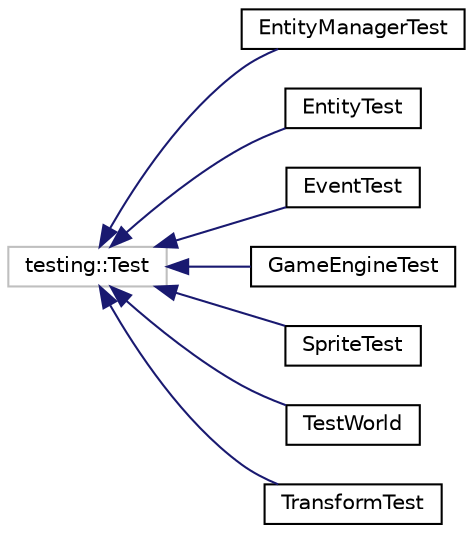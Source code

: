 digraph "Graphical Class Hierarchy"
{
 // LATEX_PDF_SIZE
  edge [fontname="Helvetica",fontsize="10",labelfontname="Helvetica",labelfontsize="10"];
  node [fontname="Helvetica",fontsize="10",shape=record];
  rankdir="LR";
  Node468 [label="testing::Test",height=0.2,width=0.4,color="grey75", fillcolor="white", style="filled",tooltip=" "];
  Node468 -> Node0 [dir="back",color="midnightblue",fontsize="10",style="solid",fontname="Helvetica"];
  Node0 [label="EntityManagerTest",height=0.2,width=0.4,color="black", fillcolor="white", style="filled",URL="$d5/df4/classEntityManagerTest.html",tooltip=" "];
  Node468 -> Node470 [dir="back",color="midnightblue",fontsize="10",style="solid",fontname="Helvetica"];
  Node470 [label="EntityTest",height=0.2,width=0.4,color="black", fillcolor="white", style="filled",URL="$df/d2b/classEntityTest.html",tooltip=" "];
  Node468 -> Node471 [dir="back",color="midnightblue",fontsize="10",style="solid",fontname="Helvetica"];
  Node471 [label="EventTest",height=0.2,width=0.4,color="black", fillcolor="white", style="filled",URL="$d1/db4/classEventTest.html",tooltip=" "];
  Node468 -> Node472 [dir="back",color="midnightblue",fontsize="10",style="solid",fontname="Helvetica"];
  Node472 [label="GameEngineTest",height=0.2,width=0.4,color="black", fillcolor="white", style="filled",URL="$d5/d6f/classGameEngineTest.html",tooltip=" "];
  Node468 -> Node473 [dir="back",color="midnightblue",fontsize="10",style="solid",fontname="Helvetica"];
  Node473 [label="SpriteTest",height=0.2,width=0.4,color="black", fillcolor="white", style="filled",URL="$d0/d88/classSpriteTest.html",tooltip=" "];
  Node468 -> Node474 [dir="back",color="midnightblue",fontsize="10",style="solid",fontname="Helvetica"];
  Node474 [label="TestWorld",height=0.2,width=0.4,color="black", fillcolor="white", style="filled",URL="$d8/d7e/classTestWorld.html",tooltip=" "];
  Node468 -> Node475 [dir="back",color="midnightblue",fontsize="10",style="solid",fontname="Helvetica"];
  Node475 [label="TransformTest",height=0.2,width=0.4,color="black", fillcolor="white", style="filled",URL="$d6/d2b/classTransformTest.html",tooltip=" "];
}

